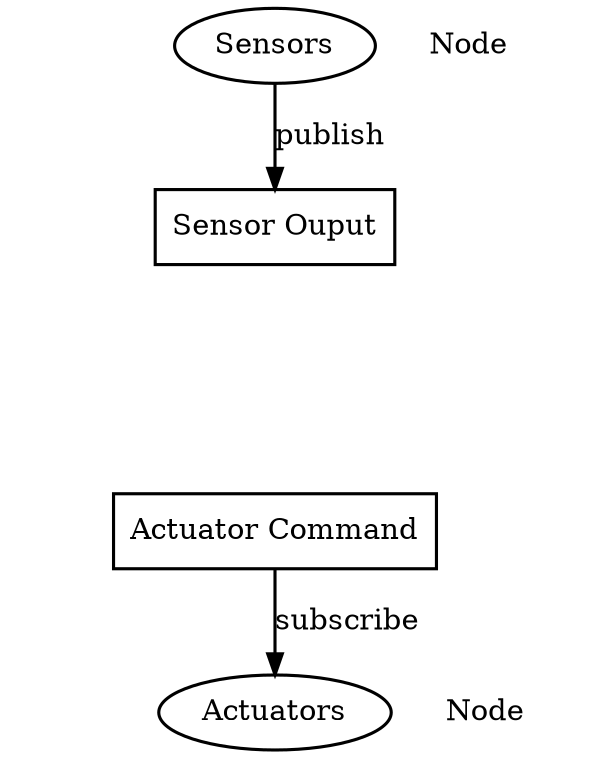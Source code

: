digraph {
	edge [penwidth=1.5]
	node [penwidth=1.5]
	
	//Nodes
	node [shape=ellipse,style=filled,fillcolor=white];
	sensors_img[shape=plaintext, label="", image="camera_small.jpg"];
	actuators_img[shape=plaintext, label="", image="wheels_small.jpg"];
	sensors[label="Sensors"];
	actuators[label="Actuators"];
	mystery_node[label="?",style=invis];

	sensors_side[shape=plaintext, label="Node"];
	actuators_side[shape=plaintext, label="Node"];
	{rank=same;sensors_img;sensors;sensors_side}
	{rank=same;actuators_img;actuators;actuators_side}

	//Topics
	node [shape=box,fillcolor=white];
	image[label="Sensor Ouput"];
	wheels_cmd[label="Actuator Command"];
	image_side[shape=plaintext, label="Topic",style=invis];
	wheels_cmd_side[shape=plaintext, label="Topic",style=invis];
	{rank=same;image;image_side}
	{rank=same;wheels_cmd;wheels_cmd_side}

	//Edges
	sensors->image[label="publish"];
	image->mystery_node[style=invis];
	mystery_node->wheels_cmd[style=invis];
	wheels_cmd->actuators[label="subscribe"];
}